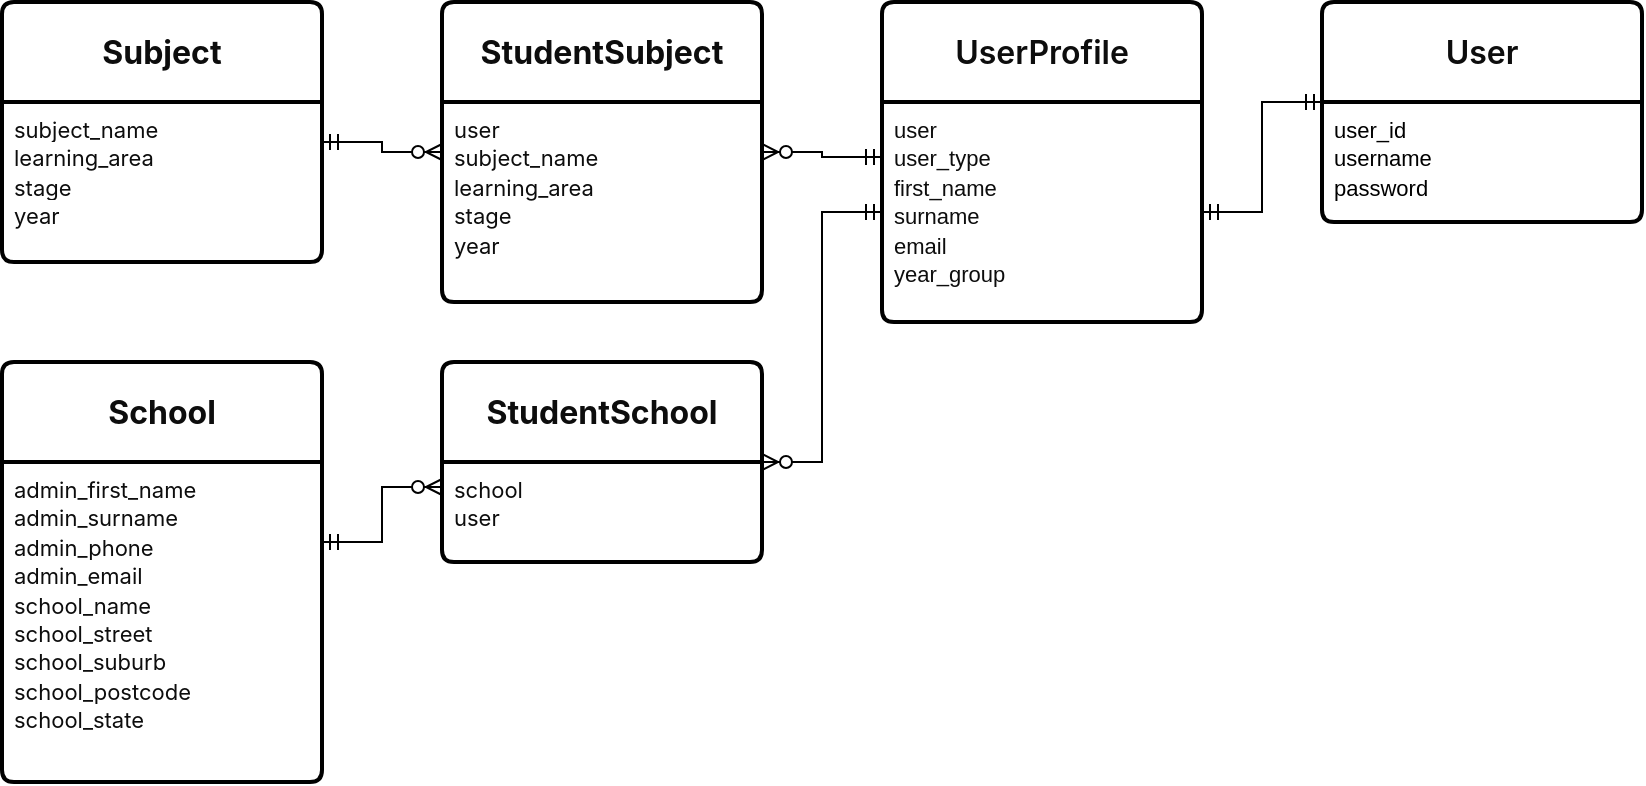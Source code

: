 <mxfile version="24.4.8" type="github">
  <diagram name="Page-1" id="UPMWR-nxtqLI6Xguwlcr">
    <mxGraphModel dx="1434" dy="738" grid="1" gridSize="10" guides="1" tooltips="1" connect="1" arrows="1" fold="1" page="1" pageScale="1" pageWidth="850" pageHeight="1100" math="0" shadow="0">
      <root>
        <mxCell id="0" />
        <mxCell id="1" parent="0" />
        <mxCell id="GrVelQwUnN0lOKU_8OZ9-1" value="&lt;span style=&quot;border: 0px solid rgb(227, 227, 227); box-sizing: border-box; --tw-border-spacing-x: 0; --tw-border-spacing-y: 0; --tw-translate-x: 0; --tw-translate-y: 0; --tw-rotate: 0; --tw-skew-x: 0; --tw-skew-y: 0; --tw-scale-x: 1; --tw-scale-y: 1; --tw-pan-x: ; --tw-pan-y: ; --tw-pinch-zoom: ; --tw-scroll-snap-strictness: proximity; --tw-gradient-from-position: ; --tw-gradient-via-position: ; --tw-gradient-to-position: ; --tw-ordinal: ; --tw-slashed-zero: ; --tw-numeric-figure: ; --tw-numeric-spacing: ; --tw-numeric-fraction: ; --tw-ring-inset: ; --tw-ring-offset-width: 0px; --tw-ring-offset-color: #fff; --tw-ring-color: rgba(69,89,164,.5); --tw-ring-offset-shadow: 0 0 transparent; --tw-ring-shadow: 0 0 transparent; --tw-shadow: 0 0 transparent; --tw-shadow-colored: 0 0 transparent; --tw-blur: ; --tw-brightness: ; --tw-contrast: ; --tw-grayscale: ; --tw-hue-rotate: ; --tw-invert: ; --tw-saturate: ; --tw-sepia: ; --tw-drop-shadow: ; --tw-backdrop-blur: ; --tw-backdrop-brightness: ; --tw-backdrop-contrast: ; --tw-backdrop-grayscale: ; --tw-backdrop-hue-rotate: ; --tw-backdrop-invert: ; --tw-backdrop-opacity: ; --tw-backdrop-saturate: ; --tw-backdrop-sepia: ; --tw-contain-size: ; --tw-contain-layout: ; --tw-contain-paint: ; --tw-contain-style: ; font-weight: 600; color: rgb(13, 13, 13); font-family: ui-sans-serif, -apple-system, system-ui, &amp;quot;Segoe UI&amp;quot;, Roboto, Ubuntu, Cantarell, &amp;quot;Noto Sans&amp;quot;, sans-serif, Helvetica, &amp;quot;Apple Color Emoji&amp;quot;, Arial, &amp;quot;Segoe UI Emoji&amp;quot;, &amp;quot;Segoe UI Symbol&amp;quot;; font-size: 16px; text-align: left; white-space-collapse: preserve; background-color: rgb(255, 255, 255);&quot;&gt;UserProfile&lt;/span&gt;" style="swimlane;childLayout=stackLayout;horizontal=1;startSize=50;horizontalStack=0;rounded=1;fontSize=14;fontStyle=0;strokeWidth=2;resizeParent=0;resizeLast=1;shadow=0;dashed=0;align=center;arcSize=4;whiteSpace=wrap;html=1;" vertex="1" parent="1">
          <mxGeometry x="470" y="40" width="160" height="160" as="geometry" />
        </mxCell>
        <mxCell id="GrVelQwUnN0lOKU_8OZ9-2" value="&lt;span style=&quot;color: rgb(13, 13, 13); white-space: pre-wrap; background-color: rgb(255, 255, 255);&quot;&gt;&lt;font face=&quot;Helvetica&quot; style=&quot;font-size: 11px;&quot;&gt;user&lt;/font&gt;&lt;/span&gt;&lt;div&gt;&lt;span style=&quot;color: rgb(13, 13, 13); white-space: pre-wrap; background-color: rgb(255, 255, 255);&quot;&gt;&lt;font style=&quot;font-size: 11px;&quot; face=&quot;Helvetica&quot;&gt;user_type&lt;/font&gt;&lt;/span&gt;&lt;/div&gt;&lt;div&gt;&lt;span style=&quot;color: rgb(13, 13, 13); white-space: pre-wrap; background-color: rgb(255, 255, 255);&quot;&gt;&lt;font style=&quot;font-size: 11px;&quot; face=&quot;Helvetica&quot;&gt;first_name&lt;/font&gt;&lt;/span&gt;&lt;/div&gt;&lt;div&gt;&lt;span style=&quot;color: rgb(13, 13, 13); white-space: pre-wrap; background-color: rgb(255, 255, 255);&quot;&gt;&lt;font style=&quot;font-size: 11px;&quot; face=&quot;Helvetica&quot;&gt;surname&lt;/font&gt;&lt;/span&gt;&lt;/div&gt;&lt;div&gt;&lt;span style=&quot;color: rgb(13, 13, 13); white-space: pre-wrap; background-color: rgb(255, 255, 255);&quot;&gt;&lt;font style=&quot;font-size: 11px;&quot; face=&quot;Helvetica&quot;&gt;email&lt;/font&gt;&lt;/span&gt;&lt;/div&gt;&lt;div&gt;&lt;span style=&quot;color: rgb(13, 13, 13); white-space: pre-wrap; background-color: rgb(255, 255, 255);&quot;&gt;&lt;font face=&quot;Helvetica&quot; style=&quot;font-size: 11px;&quot;&gt;year_group&lt;/font&gt;&lt;/span&gt;&lt;/div&gt;" style="align=left;strokeColor=none;fillColor=none;spacingLeft=4;fontSize=12;verticalAlign=top;resizable=0;rotatable=0;part=1;html=1;" vertex="1" parent="GrVelQwUnN0lOKU_8OZ9-1">
          <mxGeometry y="50" width="160" height="110" as="geometry" />
        </mxCell>
        <mxCell id="GrVelQwUnN0lOKU_8OZ9-3" value="&lt;span style=&quot;color: rgb(13, 13, 13); font-family: ui-sans-serif, -apple-system, system-ui, &amp;quot;Segoe UI&amp;quot;, Roboto, Ubuntu, Cantarell, &amp;quot;Noto Sans&amp;quot;, sans-serif, Helvetica, &amp;quot;Apple Color Emoji&amp;quot;, Arial, &amp;quot;Segoe UI Emoji&amp;quot;, &amp;quot;Segoe UI Symbol&amp;quot;; font-size: 16px; font-weight: 600; text-align: left; white-space-collapse: preserve; background-color: rgb(255, 255, 255);&quot;&gt;User&lt;/span&gt;" style="swimlane;childLayout=stackLayout;horizontal=1;startSize=50;horizontalStack=0;rounded=1;fontSize=14;fontStyle=0;strokeWidth=2;resizeParent=0;resizeLast=1;shadow=0;dashed=0;align=center;arcSize=4;whiteSpace=wrap;html=1;" vertex="1" parent="1">
          <mxGeometry x="690" y="40" width="160" height="110" as="geometry" />
        </mxCell>
        <mxCell id="GrVelQwUnN0lOKU_8OZ9-4" value="&lt;font style=&quot;font-size: 11px;&quot;&gt;user_id&lt;/font&gt;&lt;div&gt;&lt;font style=&quot;font-size: 11px;&quot;&gt;username&lt;br&gt;&lt;/font&gt;&lt;div&gt;&lt;font style=&quot;font-size: 11px;&quot;&gt;password&lt;/font&gt;&lt;/div&gt;&lt;/div&gt;" style="align=left;strokeColor=none;fillColor=none;spacingLeft=4;fontSize=12;verticalAlign=top;resizable=0;rotatable=0;part=1;html=1;" vertex="1" parent="GrVelQwUnN0lOKU_8OZ9-3">
          <mxGeometry y="50" width="160" height="60" as="geometry" />
        </mxCell>
        <mxCell id="GrVelQwUnN0lOKU_8OZ9-5" value="" style="edgeStyle=entityRelationEdgeStyle;fontSize=12;html=1;endArrow=ERmandOne;startArrow=ERmandOne;rounded=0;exitX=1;exitY=0.5;exitDx=0;exitDy=0;entryX=0;entryY=0;entryDx=0;entryDy=0;" edge="1" parent="1" source="GrVelQwUnN0lOKU_8OZ9-2" target="GrVelQwUnN0lOKU_8OZ9-4">
          <mxGeometry width="100" height="100" relative="1" as="geometry">
            <mxPoint x="590" y="430" as="sourcePoint" />
            <mxPoint x="690" y="330" as="targetPoint" />
          </mxGeometry>
        </mxCell>
        <mxCell id="GrVelQwUnN0lOKU_8OZ9-6" value="&lt;div style=&quot;text-align: left;&quot;&gt;&lt;font face=&quot;ui-sans-serif, -apple-system, system-ui, Segoe UI, Roboto, Ubuntu, Cantarell, Noto Sans, sans-serif, Helvetica, Apple Color Emoji, Arial, Segoe UI Emoji, Segoe UI Symbol&quot; color=&quot;#0d0d0d&quot;&gt;&lt;span style=&quot;font-size: 16px; white-space-collapse: preserve; background-color: rgb(255, 255, 255);&quot;&gt;&lt;b&gt;School&lt;/b&gt;&lt;/span&gt;&lt;/font&gt;&lt;/div&gt;" style="swimlane;childLayout=stackLayout;horizontal=1;startSize=50;horizontalStack=0;rounded=1;fontSize=14;fontStyle=0;strokeWidth=2;resizeParent=0;resizeLast=1;shadow=0;dashed=0;align=center;arcSize=4;whiteSpace=wrap;html=1;" vertex="1" parent="1">
          <mxGeometry x="30" y="220" width="160" height="210" as="geometry" />
        </mxCell>
        <mxCell id="GrVelQwUnN0lOKU_8OZ9-7" value="&lt;span style=&quot;color: rgb(13, 13, 13); font-family: ui-sans-serif, -apple-system, system-ui, &amp;quot;Segoe UI&amp;quot;, Roboto, Ubuntu, Cantarell, &amp;quot;Noto Sans&amp;quot;, sans-serif, Helvetica, &amp;quot;Apple Color Emoji&amp;quot;, Arial, &amp;quot;Segoe UI Emoji&amp;quot;, &amp;quot;Segoe UI Symbol&amp;quot;; white-space: pre-wrap; background-color: rgb(255, 255, 255);&quot;&gt;&lt;font style=&quot;font-size: 11px;&quot;&gt;admin_first_name&lt;/font&gt;&lt;/span&gt;&lt;div&gt;&lt;span style=&quot;color: rgb(13, 13, 13); font-family: ui-sans-serif, -apple-system, system-ui, &amp;quot;Segoe UI&amp;quot;, Roboto, Ubuntu, Cantarell, &amp;quot;Noto Sans&amp;quot;, sans-serif, Helvetica, &amp;quot;Apple Color Emoji&amp;quot;, Arial, &amp;quot;Segoe UI Emoji&amp;quot;, &amp;quot;Segoe UI Symbol&amp;quot;; white-space: pre-wrap; background-color: rgb(255, 255, 255);&quot;&gt;&lt;font style=&quot;font-size: 11px;&quot;&gt;admin_surname &lt;/font&gt;&lt;/span&gt;&lt;/div&gt;&lt;div&gt;&lt;span style=&quot;color: rgb(13, 13, 13); font-family: ui-sans-serif, -apple-system, system-ui, &amp;quot;Segoe UI&amp;quot;, Roboto, Ubuntu, Cantarell, &amp;quot;Noto Sans&amp;quot;, sans-serif, Helvetica, &amp;quot;Apple Color Emoji&amp;quot;, Arial, &amp;quot;Segoe UI Emoji&amp;quot;, &amp;quot;Segoe UI Symbol&amp;quot;; white-space: pre-wrap; background-color: rgb(255, 255, 255);&quot;&gt;&lt;font style=&quot;font-size: 11px;&quot;&gt;admin_phone&lt;/font&gt;&lt;/span&gt;&lt;/div&gt;&lt;div&gt;&lt;span style=&quot;color: rgb(13, 13, 13); font-family: ui-sans-serif, -apple-system, system-ui, &amp;quot;Segoe UI&amp;quot;, Roboto, Ubuntu, Cantarell, &amp;quot;Noto Sans&amp;quot;, sans-serif, Helvetica, &amp;quot;Apple Color Emoji&amp;quot;, Arial, &amp;quot;Segoe UI Emoji&amp;quot;, &amp;quot;Segoe UI Symbol&amp;quot;; white-space: pre-wrap; background-color: rgb(255, 255, 255);&quot;&gt;&lt;font style=&quot;font-size: 11px;&quot;&gt;admin_email&lt;/font&gt;&lt;/span&gt;&lt;/div&gt;&lt;div&gt;&lt;span style=&quot;color: rgb(13, 13, 13); font-family: ui-sans-serif, -apple-system, system-ui, &amp;quot;Segoe UI&amp;quot;, Roboto, Ubuntu, Cantarell, &amp;quot;Noto Sans&amp;quot;, sans-serif, Helvetica, &amp;quot;Apple Color Emoji&amp;quot;, Arial, &amp;quot;Segoe UI Emoji&amp;quot;, &amp;quot;Segoe UI Symbol&amp;quot;; white-space: pre-wrap; background-color: rgb(255, 255, 255);&quot;&gt;&lt;font style=&quot;font-size: 11px;&quot;&gt;school_name&lt;/font&gt;&lt;/span&gt;&lt;/div&gt;&lt;div&gt;&lt;span style=&quot;color: rgb(13, 13, 13); font-family: ui-sans-serif, -apple-system, system-ui, &amp;quot;Segoe UI&amp;quot;, Roboto, Ubuntu, Cantarell, &amp;quot;Noto Sans&amp;quot;, sans-serif, Helvetica, &amp;quot;Apple Color Emoji&amp;quot;, Arial, &amp;quot;Segoe UI Emoji&amp;quot;, &amp;quot;Segoe UI Symbol&amp;quot;; white-space: pre-wrap; background-color: rgb(255, 255, 255);&quot;&gt;&lt;font style=&quot;font-size: 11px;&quot;&gt;school_street&lt;/font&gt;&lt;/span&gt;&lt;/div&gt;&lt;div&gt;&lt;span style=&quot;color: rgb(13, 13, 13); font-family: ui-sans-serif, -apple-system, system-ui, &amp;quot;Segoe UI&amp;quot;, Roboto, Ubuntu, Cantarell, &amp;quot;Noto Sans&amp;quot;, sans-serif, Helvetica, &amp;quot;Apple Color Emoji&amp;quot;, Arial, &amp;quot;Segoe UI Emoji&amp;quot;, &amp;quot;Segoe UI Symbol&amp;quot;; white-space: pre-wrap; background-color: rgb(255, 255, 255);&quot;&gt;&lt;font style=&quot;font-size: 11px;&quot;&gt;school_suburb&lt;/font&gt;&lt;/span&gt;&lt;/div&gt;&lt;div&gt;&lt;span style=&quot;color: rgb(13, 13, 13); font-family: ui-sans-serif, -apple-system, system-ui, &amp;quot;Segoe UI&amp;quot;, Roboto, Ubuntu, Cantarell, &amp;quot;Noto Sans&amp;quot;, sans-serif, Helvetica, &amp;quot;Apple Color Emoji&amp;quot;, Arial, &amp;quot;Segoe UI Emoji&amp;quot;, &amp;quot;Segoe UI Symbol&amp;quot;; white-space: pre-wrap; background-color: rgb(255, 255, 255);&quot;&gt;&lt;font style=&quot;font-size: 11px;&quot;&gt;school_postcode&lt;/font&gt;&lt;/span&gt;&lt;/div&gt;&lt;div&gt;&lt;span style=&quot;color: rgb(13, 13, 13); font-family: ui-sans-serif, -apple-system, system-ui, &amp;quot;Segoe UI&amp;quot;, Roboto, Ubuntu, Cantarell, &amp;quot;Noto Sans&amp;quot;, sans-serif, Helvetica, &amp;quot;Apple Color Emoji&amp;quot;, Arial, &amp;quot;Segoe UI Emoji&amp;quot;, &amp;quot;Segoe UI Symbol&amp;quot;; white-space: pre-wrap; background-color: rgb(255, 255, 255);&quot;&gt;&lt;font style=&quot;font-size: 11px;&quot;&gt;school_state&lt;/font&gt;&lt;/span&gt;&lt;/div&gt;" style="align=left;strokeColor=none;fillColor=none;spacingLeft=4;fontSize=12;verticalAlign=top;resizable=0;rotatable=0;part=1;html=1;" vertex="1" parent="GrVelQwUnN0lOKU_8OZ9-6">
          <mxGeometry y="50" width="160" height="160" as="geometry" />
        </mxCell>
        <mxCell id="GrVelQwUnN0lOKU_8OZ9-8" value="&lt;div style=&quot;text-align: left;&quot;&gt;&lt;font face=&quot;ui-sans-serif, -apple-system, system-ui, Segoe UI, Roboto, Ubuntu, Cantarell, Noto Sans, sans-serif, Helvetica, Apple Color Emoji, Arial, Segoe UI Emoji, Segoe UI Symbol&quot; color=&quot;#0d0d0d&quot;&gt;&lt;span style=&quot;font-size: 16px; white-space-collapse: preserve; background-color: rgb(255, 255, 255);&quot;&gt;&lt;b&gt;Subject&lt;/b&gt;&lt;/span&gt;&lt;/font&gt;&lt;/div&gt;" style="swimlane;childLayout=stackLayout;horizontal=1;startSize=50;horizontalStack=0;rounded=1;fontSize=14;fontStyle=0;strokeWidth=2;resizeParent=0;resizeLast=1;shadow=0;dashed=0;align=center;arcSize=4;whiteSpace=wrap;html=1;" vertex="1" parent="1">
          <mxGeometry x="30" y="40" width="160" height="130" as="geometry" />
        </mxCell>
        <mxCell id="GrVelQwUnN0lOKU_8OZ9-9" value="&lt;span style=&quot;color: rgb(13, 13, 13); font-family: ui-sans-serif, -apple-system, system-ui, &amp;quot;Segoe UI&amp;quot;, Roboto, Ubuntu, Cantarell, &amp;quot;Noto Sans&amp;quot;, sans-serif, Helvetica, &amp;quot;Apple Color Emoji&amp;quot;, Arial, &amp;quot;Segoe UI Emoji&amp;quot;, &amp;quot;Segoe UI Symbol&amp;quot;; white-space: pre-wrap; background-color: rgb(255, 255, 255);&quot;&gt;&lt;font style=&quot;font-size: 11px;&quot;&gt;subject_name&lt;/font&gt;&lt;/span&gt;&lt;div&gt;&lt;span style=&quot;color: rgb(13, 13, 13); font-family: ui-sans-serif, -apple-system, system-ui, &amp;quot;Segoe UI&amp;quot;, Roboto, Ubuntu, Cantarell, &amp;quot;Noto Sans&amp;quot;, sans-serif, Helvetica, &amp;quot;Apple Color Emoji&amp;quot;, Arial, &amp;quot;Segoe UI Emoji&amp;quot;, &amp;quot;Segoe UI Symbol&amp;quot;; white-space: pre-wrap; background-color: rgb(255, 255, 255);&quot;&gt;&lt;font style=&quot;font-size: 11px;&quot;&gt;learning_area&lt;/font&gt;&lt;/span&gt;&lt;/div&gt;&lt;div&gt;&lt;span style=&quot;color: rgb(13, 13, 13); font-family: ui-sans-serif, -apple-system, system-ui, &amp;quot;Segoe UI&amp;quot;, Roboto, Ubuntu, Cantarell, &amp;quot;Noto Sans&amp;quot;, sans-serif, Helvetica, &amp;quot;Apple Color Emoji&amp;quot;, Arial, &amp;quot;Segoe UI Emoji&amp;quot;, &amp;quot;Segoe UI Symbol&amp;quot;; white-space: pre-wrap; background-color: rgb(255, 255, 255);&quot;&gt;&lt;font style=&quot;font-size: 11px;&quot;&gt;stage&lt;/font&gt;&lt;/span&gt;&lt;/div&gt;&lt;div&gt;&lt;span style=&quot;background-color: rgb(255, 255, 255); color: rgb(13, 13, 13); font-family: ui-sans-serif, -apple-system, system-ui, &amp;quot;Segoe UI&amp;quot;, Roboto, Ubuntu, Cantarell, &amp;quot;Noto Sans&amp;quot;, sans-serif, Helvetica, &amp;quot;Apple Color Emoji&amp;quot;, Arial, &amp;quot;Segoe UI Emoji&amp;quot;, &amp;quot;Segoe UI Symbol&amp;quot;; white-space: pre-wrap;&quot;&gt;&lt;font style=&quot;font-size: 11px;&quot;&gt;year&lt;/font&gt;&lt;/span&gt;&lt;/div&gt;" style="align=left;strokeColor=none;fillColor=none;spacingLeft=4;fontSize=12;verticalAlign=top;resizable=0;rotatable=0;part=1;html=1;" vertex="1" parent="GrVelQwUnN0lOKU_8OZ9-8">
          <mxGeometry y="50" width="160" height="80" as="geometry" />
        </mxCell>
        <mxCell id="GrVelQwUnN0lOKU_8OZ9-10" value="&lt;div style=&quot;text-align: left;&quot;&gt;&lt;font face=&quot;ui-sans-serif, -apple-system, system-ui, Segoe UI, Roboto, Ubuntu, Cantarell, Noto Sans, sans-serif, Helvetica, Apple Color Emoji, Arial, Segoe UI Emoji, Segoe UI Symbol&quot; color=&quot;#0d0d0d&quot;&gt;&lt;span style=&quot;font-size: 16px; white-space-collapse: preserve; background-color: rgb(255, 255, 255);&quot;&gt;&lt;b&gt;StudentSubject&lt;/b&gt;&lt;/span&gt;&lt;/font&gt;&lt;/div&gt;" style="swimlane;childLayout=stackLayout;horizontal=1;startSize=50;horizontalStack=0;rounded=1;fontSize=14;fontStyle=0;strokeWidth=2;resizeParent=0;resizeLast=1;shadow=0;dashed=0;align=center;arcSize=4;whiteSpace=wrap;html=1;" vertex="1" parent="1">
          <mxGeometry x="250" y="40" width="160" height="150" as="geometry" />
        </mxCell>
        <mxCell id="GrVelQwUnN0lOKU_8OZ9-11" value="&lt;div&gt;&lt;span style=&quot;color: rgb(13, 13, 13); font-family: ui-sans-serif, -apple-system, system-ui, &amp;quot;Segoe UI&amp;quot;, Roboto, Ubuntu, Cantarell, &amp;quot;Noto Sans&amp;quot;, sans-serif, Helvetica, &amp;quot;Apple Color Emoji&amp;quot;, Arial, &amp;quot;Segoe UI Emoji&amp;quot;, &amp;quot;Segoe UI Symbol&amp;quot;; white-space: pre-wrap; background-color: rgb(255, 255, 255);&quot;&gt;&lt;font style=&quot;font-size: 11px;&quot;&gt;user&lt;/font&gt;&lt;/span&gt;&lt;/div&gt;&lt;span style=&quot;color: rgb(13, 13, 13); font-family: ui-sans-serif, -apple-system, system-ui, &amp;quot;Segoe UI&amp;quot;, Roboto, Ubuntu, Cantarell, &amp;quot;Noto Sans&amp;quot;, sans-serif, Helvetica, &amp;quot;Apple Color Emoji&amp;quot;, Arial, &amp;quot;Segoe UI Emoji&amp;quot;, &amp;quot;Segoe UI Symbol&amp;quot;; white-space: pre-wrap; background-color: rgb(255, 255, 255);&quot;&gt;&lt;font style=&quot;font-size: 11px;&quot;&gt;subject_name&lt;/font&gt;&lt;/span&gt;&lt;div&gt;&lt;span style=&quot;color: rgb(13, 13, 13); font-family: ui-sans-serif, -apple-system, system-ui, &amp;quot;Segoe UI&amp;quot;, Roboto, Ubuntu, Cantarell, &amp;quot;Noto Sans&amp;quot;, sans-serif, Helvetica, &amp;quot;Apple Color Emoji&amp;quot;, Arial, &amp;quot;Segoe UI Emoji&amp;quot;, &amp;quot;Segoe UI Symbol&amp;quot;; white-space: pre-wrap; background-color: rgb(255, 255, 255);&quot;&gt;&lt;font style=&quot;font-size: 11px;&quot;&gt;learning_area&lt;/font&gt;&lt;/span&gt;&lt;/div&gt;&lt;div&gt;&lt;span style=&quot;color: rgb(13, 13, 13); font-family: ui-sans-serif, -apple-system, system-ui, &amp;quot;Segoe UI&amp;quot;, Roboto, Ubuntu, Cantarell, &amp;quot;Noto Sans&amp;quot;, sans-serif, Helvetica, &amp;quot;Apple Color Emoji&amp;quot;, Arial, &amp;quot;Segoe UI Emoji&amp;quot;, &amp;quot;Segoe UI Symbol&amp;quot;; white-space: pre-wrap; background-color: rgb(255, 255, 255);&quot;&gt;&lt;font style=&quot;font-size: 11px;&quot;&gt;stage&lt;/font&gt;&lt;/span&gt;&lt;/div&gt;&lt;div&gt;&lt;span style=&quot;background-color: rgb(255, 255, 255); color: rgb(13, 13, 13); font-family: ui-sans-serif, -apple-system, system-ui, &amp;quot;Segoe UI&amp;quot;, Roboto, Ubuntu, Cantarell, &amp;quot;Noto Sans&amp;quot;, sans-serif, Helvetica, &amp;quot;Apple Color Emoji&amp;quot;, Arial, &amp;quot;Segoe UI Emoji&amp;quot;, &amp;quot;Segoe UI Symbol&amp;quot;; white-space: pre-wrap;&quot;&gt;&lt;font style=&quot;font-size: 11px;&quot;&gt;year&lt;/font&gt;&lt;/span&gt;&lt;/div&gt;" style="align=left;strokeColor=none;fillColor=none;spacingLeft=4;fontSize=12;verticalAlign=top;resizable=0;rotatable=0;part=1;html=1;" vertex="1" parent="GrVelQwUnN0lOKU_8OZ9-10">
          <mxGeometry y="50" width="160" height="100" as="geometry" />
        </mxCell>
        <mxCell id="GrVelQwUnN0lOKU_8OZ9-13" value="" style="edgeStyle=entityRelationEdgeStyle;fontSize=12;html=1;endArrow=ERzeroToMany;startArrow=ERmandOne;rounded=0;entryX=1;entryY=0.25;entryDx=0;entryDy=0;exitX=0;exitY=0.25;exitDx=0;exitDy=0;" edge="1" parent="1" source="GrVelQwUnN0lOKU_8OZ9-2" target="GrVelQwUnN0lOKU_8OZ9-11">
          <mxGeometry width="100" height="100" relative="1" as="geometry">
            <mxPoint x="300" y="430" as="sourcePoint" />
            <mxPoint x="400" y="330" as="targetPoint" />
          </mxGeometry>
        </mxCell>
        <mxCell id="GrVelQwUnN0lOKU_8OZ9-14" value="" style="edgeStyle=entityRelationEdgeStyle;fontSize=12;html=1;endArrow=ERzeroToMany;startArrow=ERmandOne;rounded=0;exitX=1;exitY=0.25;exitDx=0;exitDy=0;entryX=0;entryY=0.25;entryDx=0;entryDy=0;" edge="1" parent="1" source="GrVelQwUnN0lOKU_8OZ9-9" target="GrVelQwUnN0lOKU_8OZ9-11">
          <mxGeometry width="100" height="100" relative="1" as="geometry">
            <mxPoint x="300" y="430" as="sourcePoint" />
            <mxPoint x="400" y="330" as="targetPoint" />
          </mxGeometry>
        </mxCell>
        <mxCell id="GrVelQwUnN0lOKU_8OZ9-15" value="&lt;div style=&quot;text-align: left;&quot;&gt;&lt;font face=&quot;ui-sans-serif, -apple-system, system-ui, Segoe UI, Roboto, Ubuntu, Cantarell, Noto Sans, sans-serif, Helvetica, Apple Color Emoji, Arial, Segoe UI Emoji, Segoe UI Symbol&quot; color=&quot;#0d0d0d&quot;&gt;&lt;span style=&quot;font-size: 16px; white-space-collapse: preserve; background-color: rgb(255, 255, 255);&quot;&gt;&lt;b&gt;StudentSchool&lt;/b&gt;&lt;/span&gt;&lt;/font&gt;&lt;/div&gt;" style="swimlane;childLayout=stackLayout;horizontal=1;startSize=50;horizontalStack=0;rounded=1;fontSize=14;fontStyle=0;strokeWidth=2;resizeParent=0;resizeLast=1;shadow=0;dashed=0;align=center;arcSize=4;whiteSpace=wrap;html=1;" vertex="1" parent="1">
          <mxGeometry x="250" y="220" width="160" height="100" as="geometry" />
        </mxCell>
        <mxCell id="GrVelQwUnN0lOKU_8OZ9-16" value="&lt;span style=&quot;color: rgb(13, 13, 13); font-family: ui-sans-serif, -apple-system, system-ui, &amp;quot;Segoe UI&amp;quot;, Roboto, Ubuntu, Cantarell, &amp;quot;Noto Sans&amp;quot;, sans-serif, Helvetica, &amp;quot;Apple Color Emoji&amp;quot;, Arial, &amp;quot;Segoe UI Emoji&amp;quot;, &amp;quot;Segoe UI Symbol&amp;quot;; white-space: pre-wrap; background-color: rgb(255, 255, 255);&quot;&gt;&lt;font style=&quot;font-size: 11px;&quot;&gt;school&lt;br&gt;&lt;/font&gt;&lt;/span&gt;&lt;div&gt;&lt;span style=&quot;color: rgb(13, 13, 13); font-family: ui-sans-serif, -apple-system, system-ui, &amp;quot;Segoe UI&amp;quot;, Roboto, Ubuntu, Cantarell, &amp;quot;Noto Sans&amp;quot;, sans-serif, Helvetica, &amp;quot;Apple Color Emoji&amp;quot;, Arial, &amp;quot;Segoe UI Emoji&amp;quot;, &amp;quot;Segoe UI Symbol&amp;quot;; white-space: pre-wrap; background-color: rgb(255, 255, 255);&quot;&gt;&lt;font style=&quot;font-size: 11px;&quot;&gt;user&lt;/font&gt;&lt;/span&gt;&lt;/div&gt;" style="align=left;strokeColor=none;fillColor=none;spacingLeft=4;fontSize=12;verticalAlign=top;resizable=0;rotatable=0;part=1;html=1;" vertex="1" parent="GrVelQwUnN0lOKU_8OZ9-15">
          <mxGeometry y="50" width="160" height="50" as="geometry" />
        </mxCell>
        <mxCell id="GrVelQwUnN0lOKU_8OZ9-17" value="" style="edgeStyle=entityRelationEdgeStyle;fontSize=12;html=1;endArrow=ERzeroToMany;startArrow=ERmandOne;rounded=0;entryX=1;entryY=0.5;entryDx=0;entryDy=0;exitX=0;exitY=0.5;exitDx=0;exitDy=0;" edge="1" parent="1" source="GrVelQwUnN0lOKU_8OZ9-2" target="GrVelQwUnN0lOKU_8OZ9-15">
          <mxGeometry width="100" height="100" relative="1" as="geometry">
            <mxPoint x="564" y="135" as="sourcePoint" />
            <mxPoint x="460" y="125" as="targetPoint" />
          </mxGeometry>
        </mxCell>
        <mxCell id="GrVelQwUnN0lOKU_8OZ9-18" value="" style="edgeStyle=entityRelationEdgeStyle;fontSize=12;html=1;endArrow=ERzeroToMany;startArrow=ERmandOne;rounded=0;exitX=1;exitY=0.25;exitDx=0;exitDy=0;entryX=0;entryY=0.25;entryDx=0;entryDy=0;" edge="1" parent="1" source="GrVelQwUnN0lOKU_8OZ9-7" target="GrVelQwUnN0lOKU_8OZ9-16">
          <mxGeometry width="100" height="100" relative="1" as="geometry">
            <mxPoint x="190" y="310" as="sourcePoint" />
            <mxPoint x="290" y="315" as="targetPoint" />
          </mxGeometry>
        </mxCell>
      </root>
    </mxGraphModel>
  </diagram>
</mxfile>
